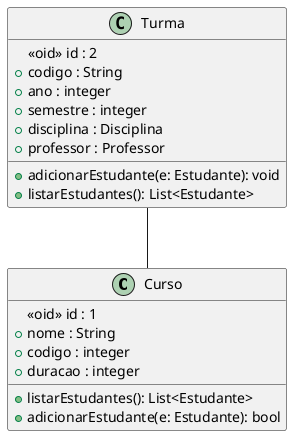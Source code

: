 @startuml

'============ CURSO
!$clsCurso = "Curso"
!$aliasCurso = "curso"
!$idCurso = "1"
!$listQualifsAtribsCurso = ["+", "+", "+"]
!$listAtribsCurso = ["nome", "codigo", "duracao"]
!$listDadosCurso = ["String", "integer", "integer"]
!$listQualifsMetodosCurso = ["+"," +"]
!$metodosCurso = ["listarEstudantes(): List<Estudante>", "adicionarEstudante(e: Estudante): bool"]

!$validacaoMetodosCurso = 1
'============ TURMA
!$clsTurma = "Turma"
!$aliasTurma = "turma"
!$idTurma = "2"
!$listQualifsAtribsTurma = ["+", "+", "+", "+", "+"]
!$listAtribsTurma = ["codigo", "ano", "semestre", "disciplina", "professor"]
!$listDadosTurma = ["String", "integer", "integer", "Disciplina", "Professor"]
!$listQualifsMetodosTurma = ["+", "+"]
!$metodosTurma = ["adicionarEstudante(e: Estudante): void", "listarEstudantes(): List<Estudante>"]

!$validacaoMetodosTurma = [1]


!$listValidacaoQualificadores = [1, 1, 1, 1, 1, 1]


' ----------  createClass  ---------------


!procedure $createClass($itemClass, $alias, $id, $arraytQualifsAtribs, $arrayAtribs, $arraytQualifsMetodos, $arrayDados, $validaMetodo, $arrayMetodos) 
  !$j = 0
  
  'Inclui qualificadores'
  !if (1)    
    class "$itemClass" as $alias 
      $alias : <<oid>> id : $id
      !while ($j < %size($arrayAtribs))
        $alias : $arraytQualifsAtribs[$j] $arrayAtribs[$j] : $arrayDados[$j]
        !$j = $j + 1
      !endwhile
      
      !if ($validaMetodo)
        !$k = 0
        !while ($k < %size($arrayMetodos))
          $alias : $arraytQualifsMetodos[$k] $arrayMetodos[$k]  
        !$k = $k + 1
        !endwhile
      !endif
  'Sem qualificadores'    
  !else 
    class "$itemClass" as $alias 
      $alias : <<oid>> id : $id
      !while ($j < %size($arrayAtribs))
        $alias : $arrayAtribs[$j] : $arrayDados[$j]
        !$j = $j + 1
      !endwhile
      
      !if ($validaMetodo)
        !$k = 0
        !while ($k < %size($arrayMetodos))
          $alias : $arrayMetodos[$k]  
        !$k = $k + 1
        !endwhile
      !endif
  !endif  
      
  
!endprocedure



$createClass($clsCurso, $aliasCurso, $idCurso, $listQualifsAtribsCurso, $listAtribsCurso, $listQualifsMetodosCurso, $listDadosCurso, $validacaoMetodosCurso, $metodosCurso)
$createClass($clsTurma, $aliasTurma, $idTurma, $listQualifsAtribsTurma, $listAtribsTurma, $listQualifsMetodosTurma, $listDadosTurma, $validacaoMetodosTurma, $metodosTurma)


turma -- curso



@enduml
